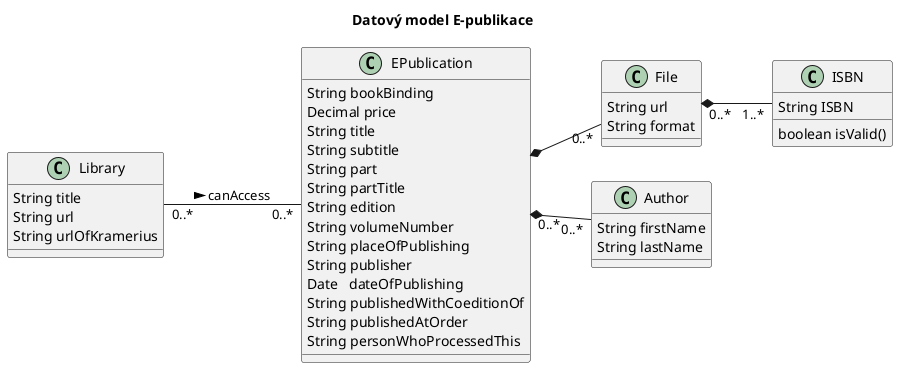 @startuml
left to right direction
title Datový model E-publikace

class Library {
      String title
      String url
      String urlOfKramerius
}

class ISBN {
      String ISBN
      boolean isValid()
}

class File {
      String url
      String format
}

class Author {
      String firstName
      String lastName
}

class EPublication {
      String bookBinding
      Decimal price
      String title
      String subtitle
      String part
      String partTitle
      String edition
      String volumeNumber
      String placeOfPublishing
      String publisher
      Date   dateOfPublishing
      String publishedWithCoeditionOf
      String publishedAtOrder
      String personWhoProcessedThis
}

Library "0..*" -- "0..*" EPublication: canAccess >
EPublication *-- "0..*" File
EPublication "0..*" *-- "0..*" Author
File "0..*" *-- "1..*" ISBN


@enduml